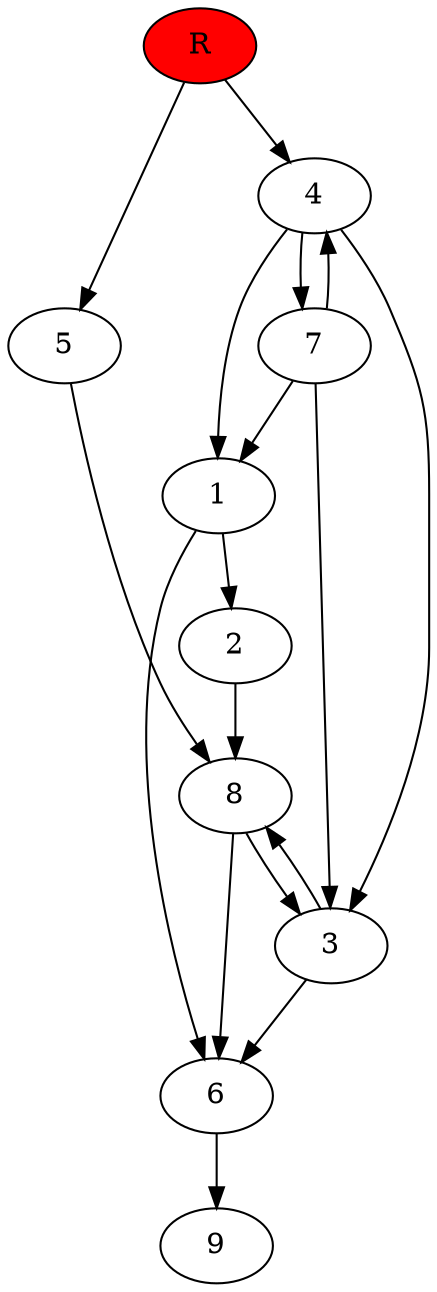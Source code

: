 digraph prb54228 {
	1
	2
	3
	4
	5
	6
	7
	8
	R [fillcolor="#ff0000" style=filled]
	1 -> 2
	1 -> 6
	2 -> 8
	3 -> 6
	3 -> 8
	4 -> 1
	4 -> 3
	4 -> 7
	5 -> 8
	6 -> 9
	7 -> 1
	7 -> 3
	7 -> 4
	8 -> 3
	8 -> 6
	R -> 4
	R -> 5
}
